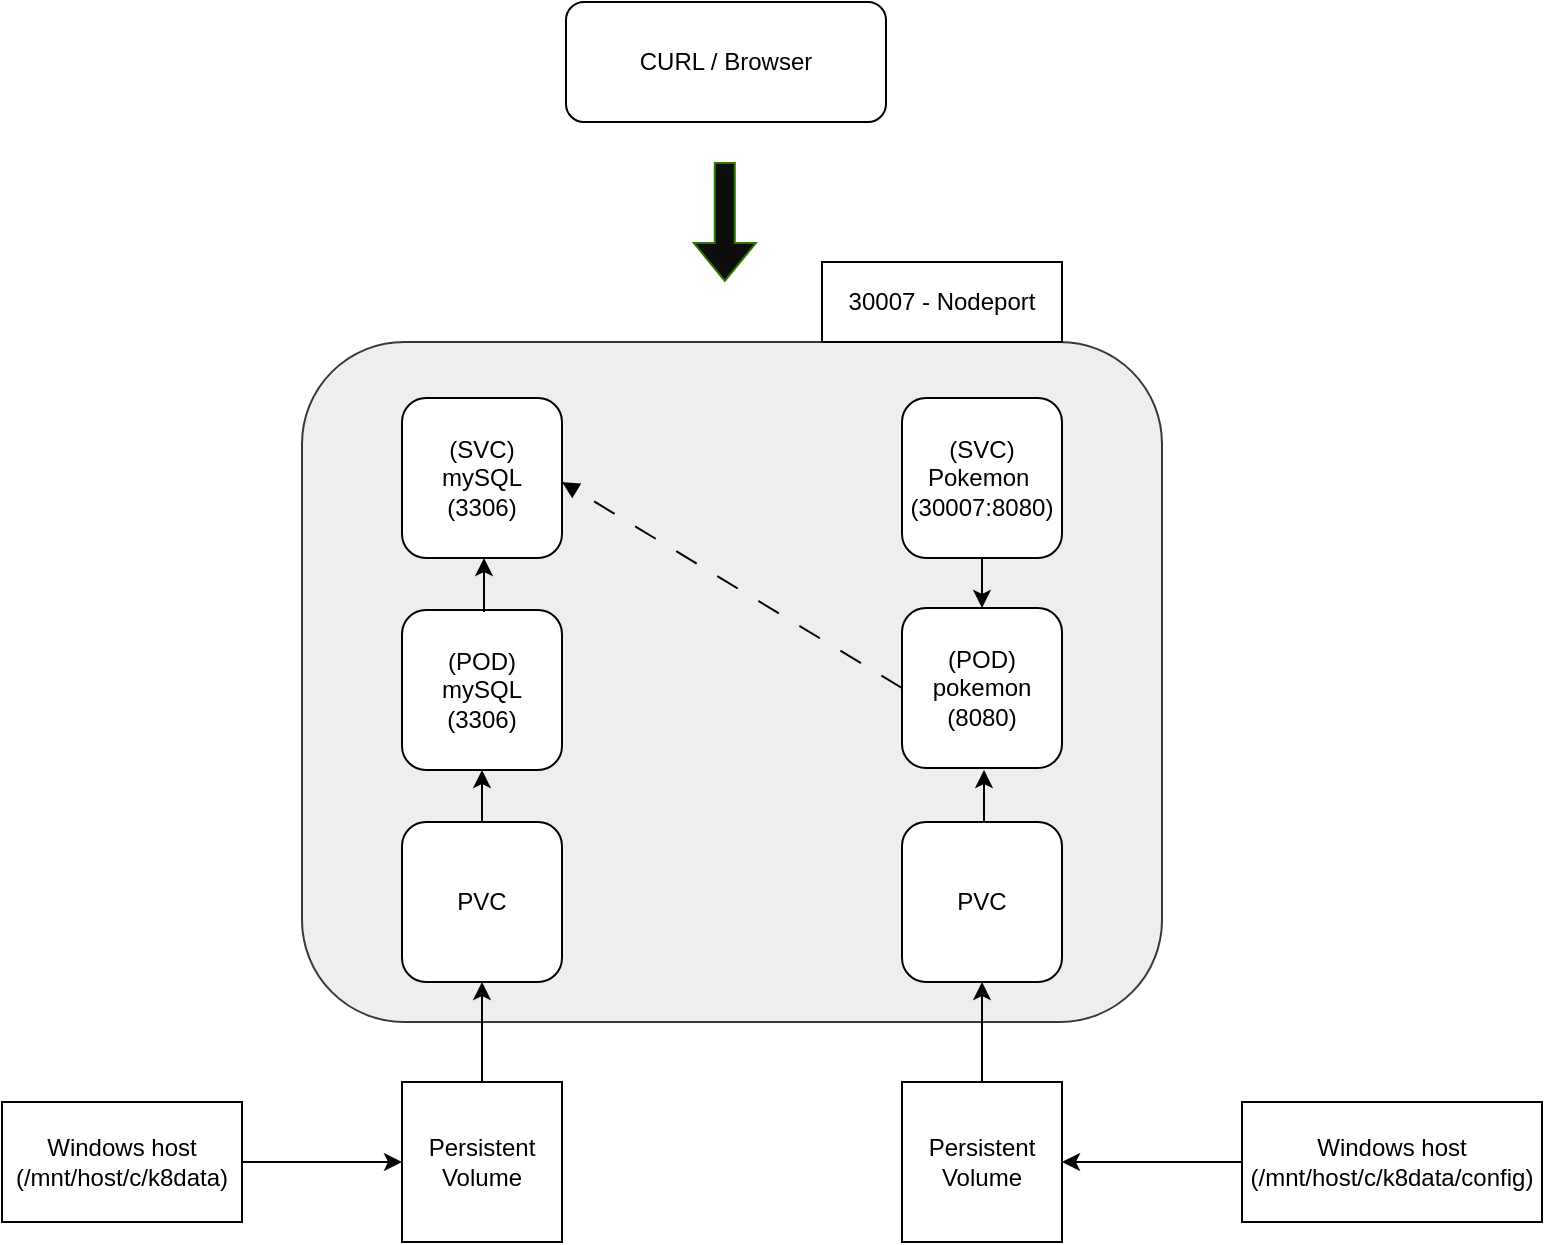 <mxfile version="21.1.0" type="github">
  <diagram name="Page-1" id="c7558073-3199-34d8-9f00-42111426c3f3">
    <mxGraphModel dx="1838" dy="1025" grid="1" gridSize="10" guides="1" tooltips="1" connect="1" arrows="1" fold="1" page="1" pageScale="1" pageWidth="1169" pageHeight="827" background="none" math="0" shadow="0">
      <root>
        <mxCell id="0" />
        <mxCell id="1" parent="0" />
        <mxCell id="Re19oTjXY0Z48xST3mG2-101" value="" style="rounded=1;whiteSpace=wrap;html=1;fillColor=#eeeeee;labelBackgroundColor=none;strokeColor=#36393d;" parent="1" vertex="1">
          <mxGeometry x="250" y="260" width="430" height="340" as="geometry" />
        </mxCell>
        <mxCell id="Re19oTjXY0Z48xST3mG2-96" value="(POD)&lt;br&gt;mySQL&lt;br&gt;(3306)" style="whiteSpace=wrap;html=1;aspect=fixed;rounded=1;labelBackgroundColor=none;" parent="1" vertex="1">
          <mxGeometry x="300" y="394" width="80" height="80" as="geometry" />
        </mxCell>
        <mxCell id="Re19oTjXY0Z48xST3mG2-116" style="edgeStyle=orthogonalEdgeStyle;rounded=0;orthogonalLoop=1;jettySize=auto;html=1;exitX=0.5;exitY=0;exitDx=0;exitDy=0;labelBackgroundColor=none;fontColor=default;" parent="1" source="Re19oTjXY0Z48xST3mG2-97" target="Re19oTjXY0Z48xST3mG2-98" edge="1">
          <mxGeometry relative="1" as="geometry" />
        </mxCell>
        <mxCell id="Re19oTjXY0Z48xST3mG2-97" value="Persistent&lt;br&gt;Volume" style="whiteSpace=wrap;html=1;aspect=fixed;labelBackgroundColor=none;" parent="1" vertex="1">
          <mxGeometry x="300" y="630" width="80" height="80" as="geometry" />
        </mxCell>
        <mxCell id="Re19oTjXY0Z48xST3mG2-98" value="PVC" style="whiteSpace=wrap;html=1;aspect=fixed;rounded=1;labelBackgroundColor=none;" parent="1" vertex="1">
          <mxGeometry x="300" y="500" width="80" height="80" as="geometry" />
        </mxCell>
        <mxCell id="Re19oTjXY0Z48xST3mG2-99" value="(SVC)&lt;br&gt;mySQL&lt;br&gt;(3306)" style="whiteSpace=wrap;html=1;aspect=fixed;rounded=1;labelBackgroundColor=none;" parent="1" vertex="1">
          <mxGeometry x="300" y="288" width="80" height="80" as="geometry" />
        </mxCell>
        <mxCell id="Re19oTjXY0Z48xST3mG2-102" value="(POD)&lt;br&gt;pokemon&lt;br&gt;(8080)" style="whiteSpace=wrap;html=1;aspect=fixed;rounded=1;labelBackgroundColor=none;" parent="1" vertex="1">
          <mxGeometry x="550" y="393" width="80" height="80" as="geometry" />
        </mxCell>
        <mxCell id="Re19oTjXY0Z48xST3mG2-104" value="(SVC)&lt;br&gt;Pokemon&amp;nbsp;&lt;br&gt;(30007:8080)" style="whiteSpace=wrap;html=1;aspect=fixed;rounded=1;labelBackgroundColor=none;" parent="1" vertex="1">
          <mxGeometry x="550" y="288" width="80" height="80" as="geometry" />
        </mxCell>
        <mxCell id="Re19oTjXY0Z48xST3mG2-106" value="30007 - Nodeport" style="rounded=0;whiteSpace=wrap;html=1;labelBackgroundColor=none;" parent="1" vertex="1">
          <mxGeometry x="510" y="220" width="120" height="40" as="geometry" />
        </mxCell>
        <mxCell id="Re19oTjXY0Z48xST3mG2-107" value="" style="endArrow=block;html=1;rounded=0;exitX=0;exitY=0.5;exitDx=0;exitDy=0;labelBackgroundColor=none;fontColor=default;dashed=1;dashPattern=12 12;endFill=1;" parent="1" source="Re19oTjXY0Z48xST3mG2-102" edge="1">
          <mxGeometry width="50" height="50" relative="1" as="geometry">
            <mxPoint x="630" y="430" as="sourcePoint" />
            <mxPoint x="380" y="330" as="targetPoint" />
            <Array as="points" />
          </mxGeometry>
        </mxCell>
        <mxCell id="Re19oTjXY0Z48xST3mG2-108" value="Windows host&lt;br&gt;(/mnt/host/c/k8data)" style="rounded=0;whiteSpace=wrap;html=1;labelBackgroundColor=none;" parent="1" vertex="1">
          <mxGeometry x="100" y="640" width="120" height="60" as="geometry" />
        </mxCell>
        <mxCell id="Re19oTjXY0Z48xST3mG2-109" value="" style="endArrow=classic;html=1;rounded=0;entryX=0;entryY=0.5;entryDx=0;entryDy=0;labelBackgroundColor=none;fontColor=default;" parent="1" target="Re19oTjXY0Z48xST3mG2-97" edge="1">
          <mxGeometry width="50" height="50" relative="1" as="geometry">
            <mxPoint x="220" y="670" as="sourcePoint" />
            <mxPoint x="230" y="630" as="targetPoint" />
          </mxGeometry>
        </mxCell>
        <mxCell id="Re19oTjXY0Z48xST3mG2-113" value="" style="endArrow=classic;html=1;rounded=0;exitX=0.5;exitY=0;exitDx=0;exitDy=0;entryX=0.5;entryY=1;entryDx=0;entryDy=0;labelBackgroundColor=none;fontColor=default;" parent="1" source="Re19oTjXY0Z48xST3mG2-98" target="Re19oTjXY0Z48xST3mG2-96" edge="1">
          <mxGeometry width="50" height="50" relative="1" as="geometry">
            <mxPoint x="630" y="420" as="sourcePoint" />
            <mxPoint x="680" y="370" as="targetPoint" />
          </mxGeometry>
        </mxCell>
        <mxCell id="Re19oTjXY0Z48xST3mG2-114" value="" style="endArrow=classic;html=1;rounded=0;exitX=0.5;exitY=0;exitDx=0;exitDy=0;entryX=0.5;entryY=1;entryDx=0;entryDy=0;labelBackgroundColor=none;fontColor=default;" parent="1" edge="1">
          <mxGeometry width="50" height="50" relative="1" as="geometry">
            <mxPoint x="341" y="395" as="sourcePoint" />
            <mxPoint x="341" y="368" as="targetPoint" />
          </mxGeometry>
        </mxCell>
        <mxCell id="Re19oTjXY0Z48xST3mG2-117" value="CURL / Browser" style="rounded=1;whiteSpace=wrap;html=1;" parent="1" vertex="1">
          <mxGeometry x="382" y="90" width="160" height="60" as="geometry" />
        </mxCell>
        <mxCell id="Re19oTjXY0Z48xST3mG2-121" value="" style="shape=flexArrow;endArrow=classic;html=1;rounded=0;fillColor=#0d0d0d;strokeColor=#2D7600;" parent="1" edge="1">
          <mxGeometry width="50" height="50" relative="1" as="geometry">
            <mxPoint x="461.41" y="170" as="sourcePoint" />
            <mxPoint x="461.41" y="230" as="targetPoint" />
          </mxGeometry>
        </mxCell>
        <mxCell id="Re19oTjXY0Z48xST3mG2-122" value="" style="endArrow=classic;html=1;rounded=0;exitX=0.5;exitY=1;exitDx=0;exitDy=0;entryX=0.5;entryY=0;entryDx=0;entryDy=0;" parent="1" source="Re19oTjXY0Z48xST3mG2-104" target="Re19oTjXY0Z48xST3mG2-102" edge="1">
          <mxGeometry width="50" height="50" relative="1" as="geometry">
            <mxPoint x="630" y="490" as="sourcePoint" />
            <mxPoint x="680" y="440" as="targetPoint" />
          </mxGeometry>
        </mxCell>
        <mxCell id="hkZkq2QBBvRE-PN3ulr3-1" value="Windows host&lt;br&gt;(/mnt/host/c/k8data/config)" style="rounded=0;whiteSpace=wrap;html=1;labelBackgroundColor=none;" parent="1" vertex="1">
          <mxGeometry x="720" y="640" width="150" height="60" as="geometry" />
        </mxCell>
        <mxCell id="hkZkq2QBBvRE-PN3ulr3-2" value="Persistent&lt;br&gt;Volume" style="whiteSpace=wrap;html=1;aspect=fixed;labelBackgroundColor=none;" parent="1" vertex="1">
          <mxGeometry x="550" y="630" width="80" height="80" as="geometry" />
        </mxCell>
        <mxCell id="hkZkq2QBBvRE-PN3ulr3-3" value="" style="endArrow=classic;html=1;rounded=0;entryX=1;entryY=0.5;entryDx=0;entryDy=0;" parent="1" target="hkZkq2QBBvRE-PN3ulr3-2" edge="1">
          <mxGeometry width="50" height="50" relative="1" as="geometry">
            <mxPoint x="720" y="670" as="sourcePoint" />
            <mxPoint x="660" y="640" as="targetPoint" />
          </mxGeometry>
        </mxCell>
        <mxCell id="hkZkq2QBBvRE-PN3ulr3-4" value="PVC" style="whiteSpace=wrap;html=1;aspect=fixed;rounded=1;labelBackgroundColor=none;" parent="1" vertex="1">
          <mxGeometry x="550" y="500" width="80" height="80" as="geometry" />
        </mxCell>
        <mxCell id="hkZkq2QBBvRE-PN3ulr3-5" value="" style="endArrow=classic;html=1;rounded=0;entryX=0.5;entryY=1;entryDx=0;entryDy=0;" parent="1" target="hkZkq2QBBvRE-PN3ulr3-4" edge="1">
          <mxGeometry width="50" height="50" relative="1" as="geometry">
            <mxPoint x="590" y="630" as="sourcePoint" />
            <mxPoint x="630" y="580" as="targetPoint" />
          </mxGeometry>
        </mxCell>
        <mxCell id="hkZkq2QBBvRE-PN3ulr3-6" value="" style="endArrow=classic;html=1;rounded=0;exitX=0.5;exitY=0;exitDx=0;exitDy=0;entryX=0.5;entryY=1;entryDx=0;entryDy=0;labelBackgroundColor=none;fontColor=default;" parent="1" edge="1">
          <mxGeometry width="50" height="50" relative="1" as="geometry">
            <mxPoint x="591" y="500" as="sourcePoint" />
            <mxPoint x="591" y="474" as="targetPoint" />
          </mxGeometry>
        </mxCell>
      </root>
    </mxGraphModel>
  </diagram>
</mxfile>
